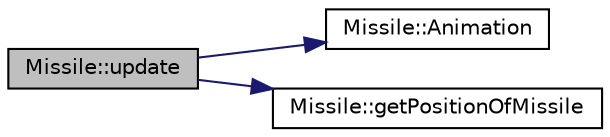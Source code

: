 digraph "Missile::update"
{
  bgcolor="transparent";
  edge [fontname="Helvetica",fontsize="10",labelfontname="Helvetica",labelfontsize="10"];
  node [fontname="Helvetica",fontsize="10",shape=record];
  rankdir="LR";
  Node1 [label="Missile::update",height=0.2,width=0.4,color="black", fillcolor="grey75", style="filled", fontcolor="black"];
  Node1 -> Node2 [color="midnightblue",fontsize="10",style="solid",fontname="Helvetica"];
  Node2 [label="Missile::Animation",height=0.2,width=0.4,color="black",URL="$classMissile.html#a4792ac160be43b65cc4f598c35431815",tooltip="Missile Animation function. "];
  Node1 -> Node3 [color="midnightblue",fontsize="10",style="solid",fontname="Helvetica"];
  Node3 [label="Missile::getPositionOfMissile",height=0.2,width=0.4,color="black",URL="$classMissile.html#a0c22c399884f55d2110c2c65c96f9963",tooltip="Missile getPositionOfMissile function. "];
}
